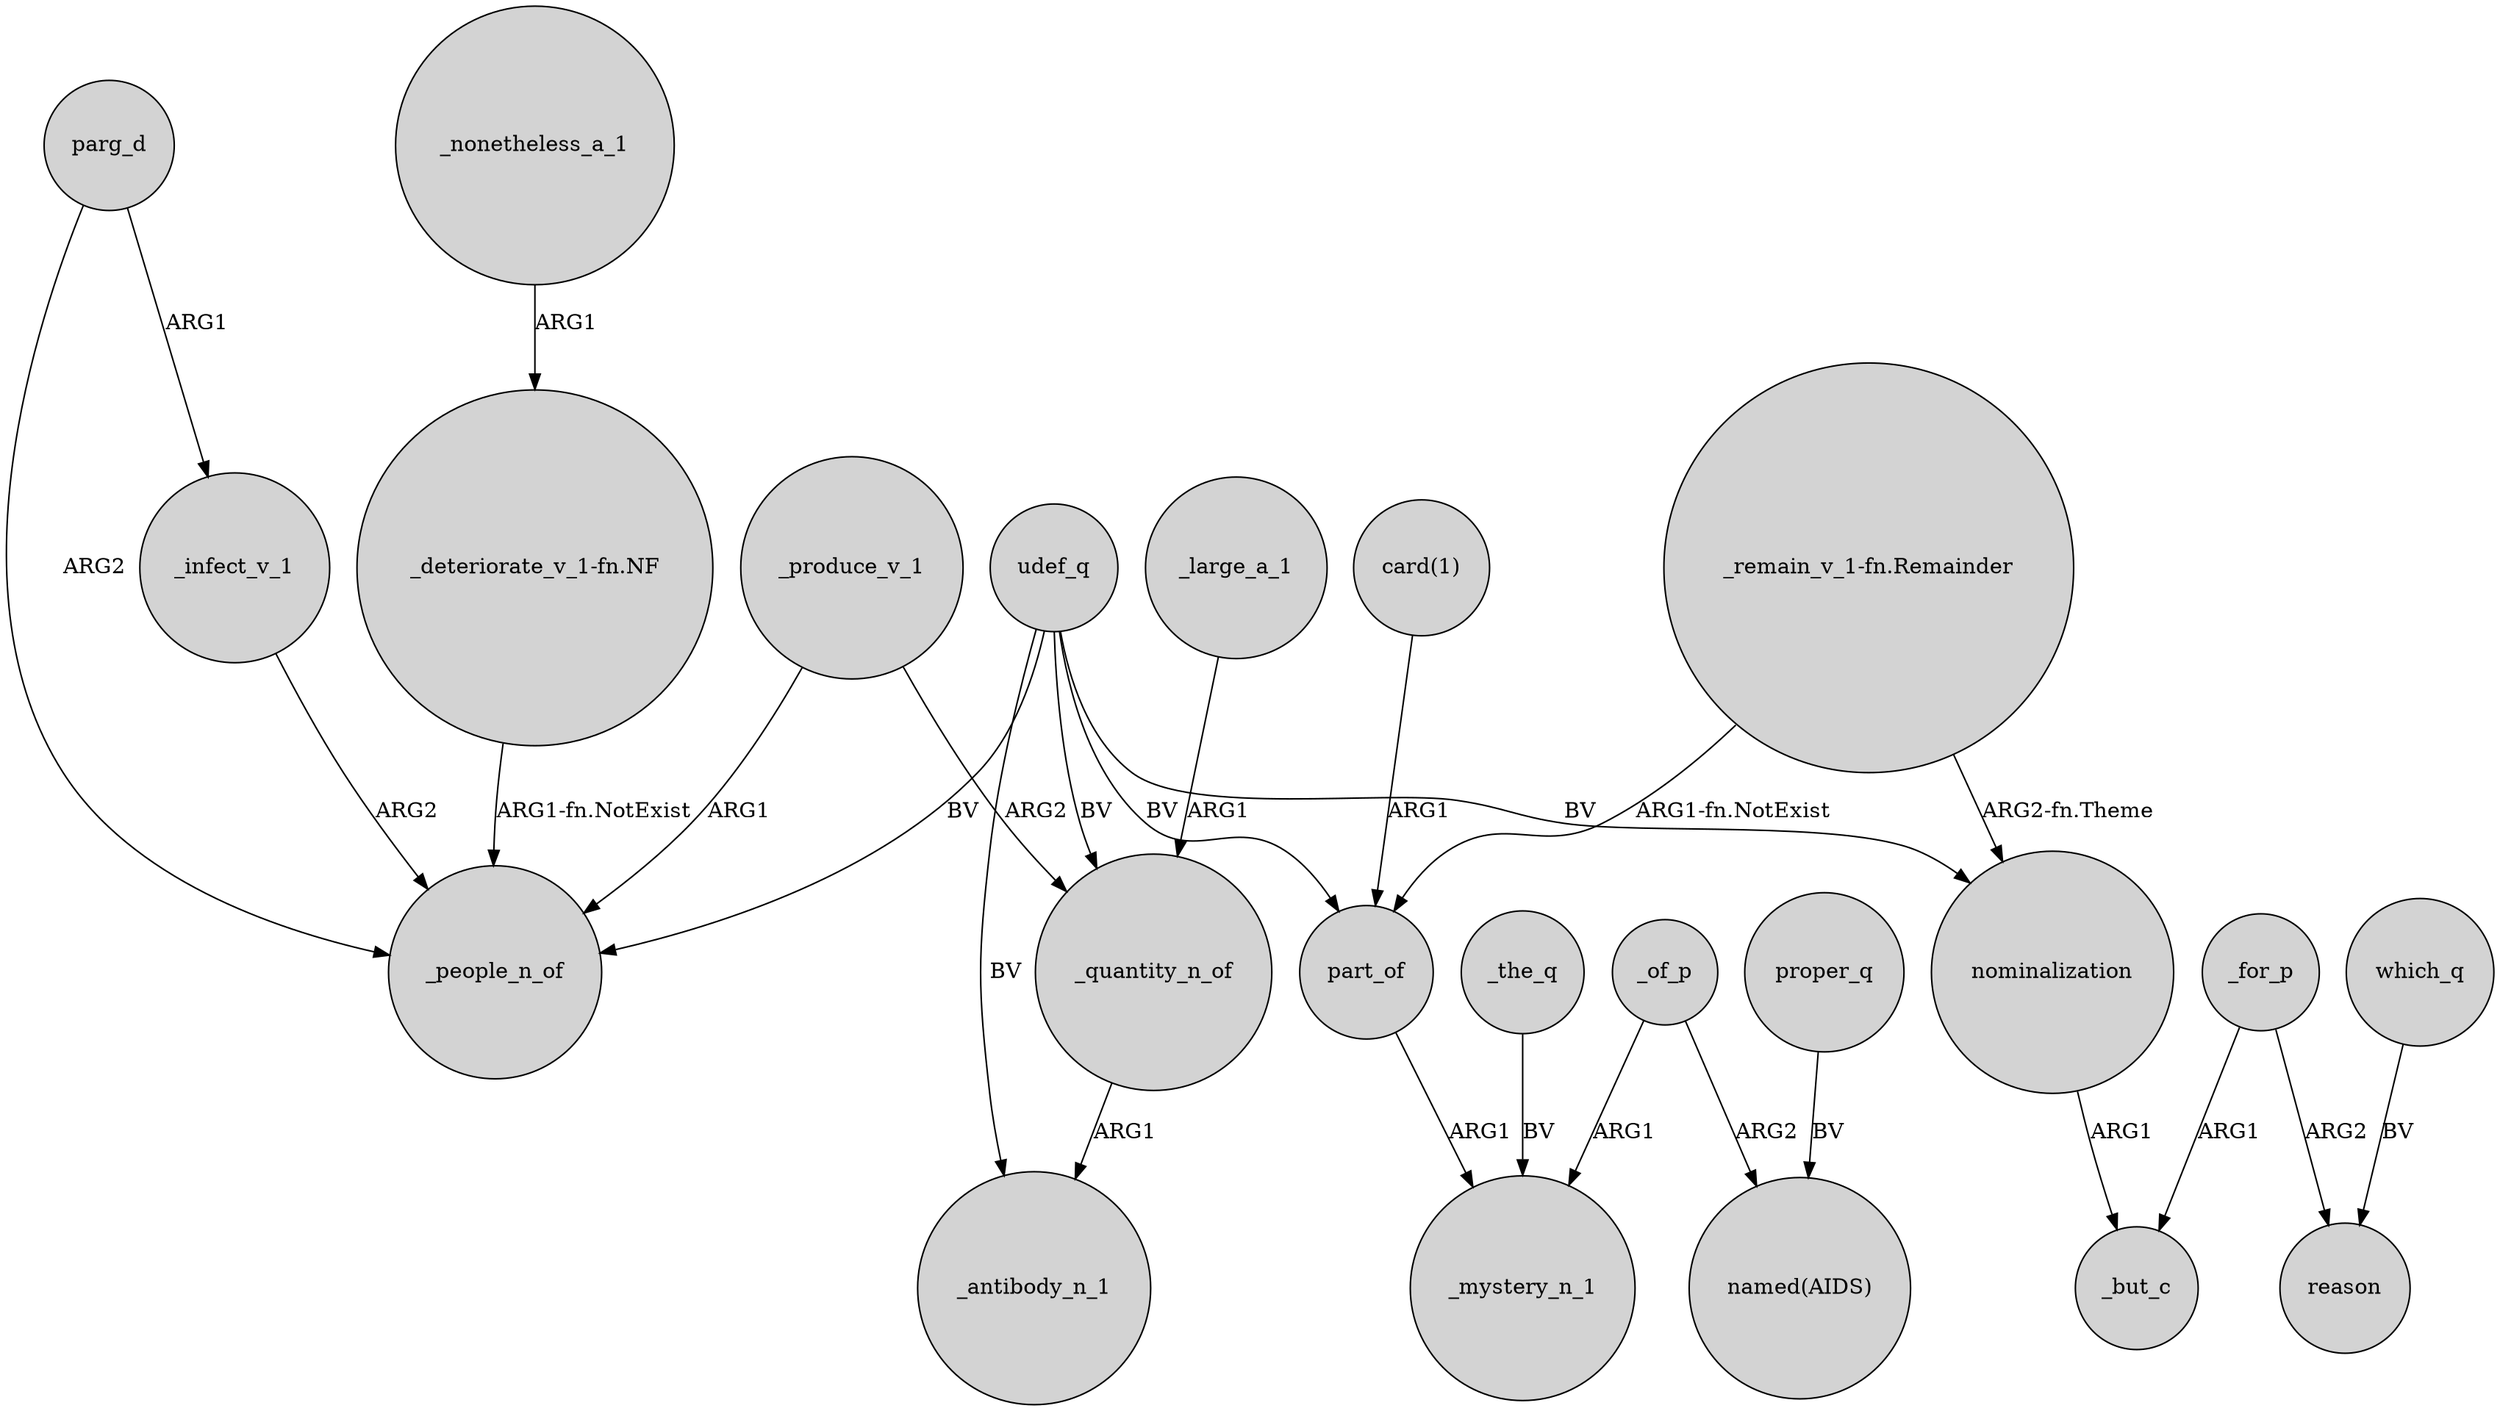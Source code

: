 digraph {
	node [shape=circle style=filled]
	udef_q -> _antibody_n_1 [label=BV]
	udef_q -> part_of [label=BV]
	_for_p -> _but_c [label=ARG1]
	_produce_v_1 -> _people_n_of [label=ARG1]
	proper_q -> "named(AIDS)" [label=BV]
	_large_a_1 -> _quantity_n_of [label=ARG1]
	_nonetheless_a_1 -> "_deteriorate_v_1-fn.NF" [label=ARG1]
	_for_p -> reason [label=ARG2]
	nominalization -> _but_c [label=ARG1]
	"_deteriorate_v_1-fn.NF" -> _people_n_of [label="ARG1-fn.NotExist"]
	part_of -> _mystery_n_1 [label=ARG1]
	_produce_v_1 -> _quantity_n_of [label=ARG2]
	which_q -> reason [label=BV]
	"_remain_v_1-fn.Remainder" -> nominalization [label="ARG2-fn.Theme"]
	udef_q -> _people_n_of [label=BV]
	parg_d -> _infect_v_1 [label=ARG1]
	udef_q -> _quantity_n_of [label=BV]
	_infect_v_1 -> _people_n_of [label=ARG2]
	parg_d -> _people_n_of [label=ARG2]
	udef_q -> nominalization [label=BV]
	"card(1)" -> part_of [label=ARG1]
	_quantity_n_of -> _antibody_n_1 [label=ARG1]
	_of_p -> _mystery_n_1 [label=ARG1]
	_the_q -> _mystery_n_1 [label=BV]
	"_remain_v_1-fn.Remainder" -> part_of [label="ARG1-fn.NotExist"]
	_of_p -> "named(AIDS)" [label=ARG2]
}
